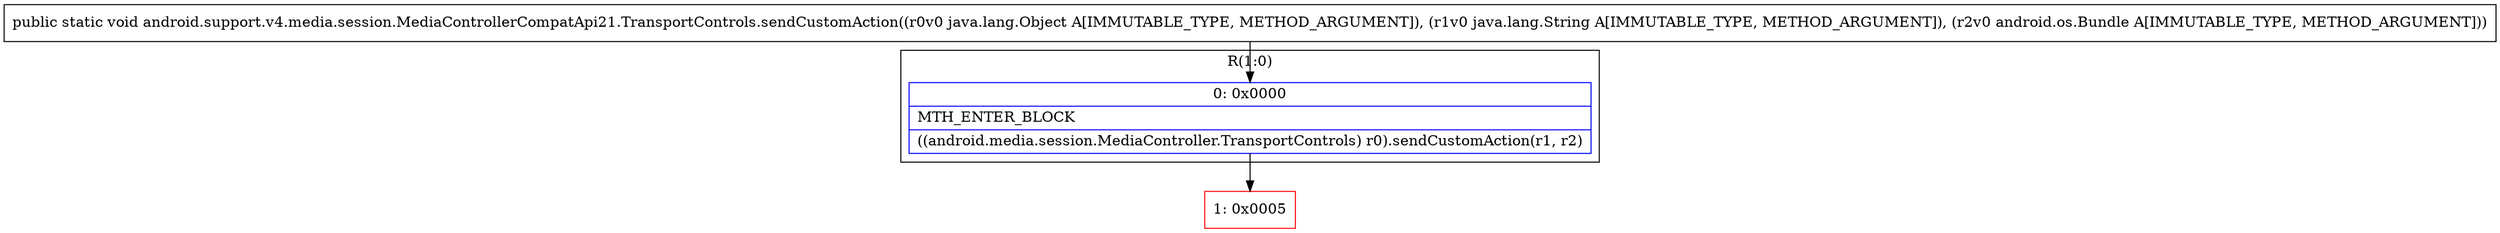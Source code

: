 digraph "CFG forandroid.support.v4.media.session.MediaControllerCompatApi21.TransportControls.sendCustomAction(Ljava\/lang\/Object;Ljava\/lang\/String;Landroid\/os\/Bundle;)V" {
subgraph cluster_Region_2066882344 {
label = "R(1:0)";
node [shape=record,color=blue];
Node_0 [shape=record,label="{0\:\ 0x0000|MTH_ENTER_BLOCK\l|((android.media.session.MediaController.TransportControls) r0).sendCustomAction(r1, r2)\l}"];
}
Node_1 [shape=record,color=red,label="{1\:\ 0x0005}"];
MethodNode[shape=record,label="{public static void android.support.v4.media.session.MediaControllerCompatApi21.TransportControls.sendCustomAction((r0v0 java.lang.Object A[IMMUTABLE_TYPE, METHOD_ARGUMENT]), (r1v0 java.lang.String A[IMMUTABLE_TYPE, METHOD_ARGUMENT]), (r2v0 android.os.Bundle A[IMMUTABLE_TYPE, METHOD_ARGUMENT])) }"];
MethodNode -> Node_0;
Node_0 -> Node_1;
}

